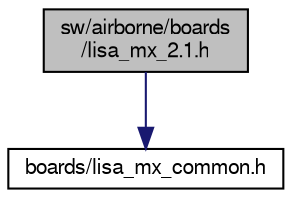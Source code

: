 digraph "sw/airborne/boards/lisa_mx_2.1.h"
{
  edge [fontname="FreeSans",fontsize="10",labelfontname="FreeSans",labelfontsize="10"];
  node [fontname="FreeSans",fontsize="10",shape=record];
  Node1 [label="sw/airborne/boards\l/lisa_mx_2.1.h",height=0.2,width=0.4,color="black", fillcolor="grey75", style="filled", fontcolor="black"];
  Node1 -> Node2 [color="midnightblue",fontsize="10",style="solid",fontname="FreeSans"];
  Node2 [label="boards/lisa_mx_common.h",height=0.2,width=0.4,color="black", fillcolor="white", style="filled",URL="$lisa__mx__common_8h.html"];
}
